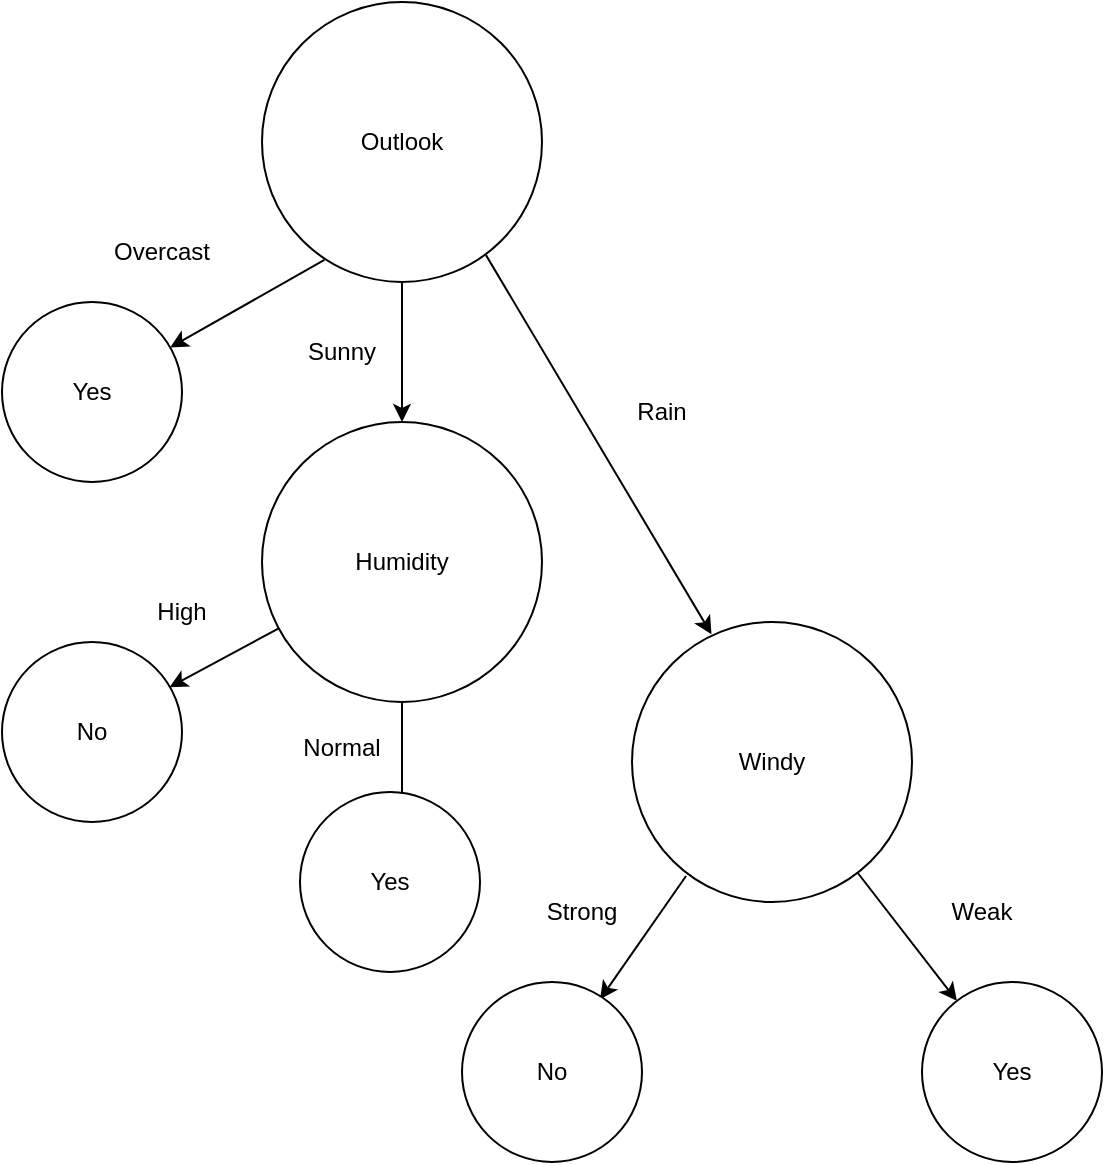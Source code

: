 <mxfile version="21.1.8" type="github">
  <diagram id="C5RBs43oDa-KdzZeNtuy" name="Page-1">
    <mxGraphModel dx="1050" dy="577" grid="1" gridSize="10" guides="1" tooltips="1" connect="1" arrows="1" fold="1" page="1" pageScale="1" pageWidth="827" pageHeight="1169" math="0" shadow="0">
      <root>
        <mxCell id="WIyWlLk6GJQsqaUBKTNV-0" />
        <mxCell id="WIyWlLk6GJQsqaUBKTNV-1" parent="WIyWlLk6GJQsqaUBKTNV-0" />
        <mxCell id="pQejEB6cQ_xvsdO-xQY7-11" value="Outlook" style="ellipse;whiteSpace=wrap;html=1;aspect=fixed;" parent="WIyWlLk6GJQsqaUBKTNV-1" vertex="1">
          <mxGeometry x="350" y="40" width="140" height="140" as="geometry" />
        </mxCell>
        <mxCell id="pQejEB6cQ_xvsdO-xQY7-12" value="Yes" style="ellipse;whiteSpace=wrap;html=1;aspect=fixed;direction=south;" parent="WIyWlLk6GJQsqaUBKTNV-1" vertex="1">
          <mxGeometry x="220" y="190" width="90" height="90" as="geometry" />
        </mxCell>
        <mxCell id="pQejEB6cQ_xvsdO-xQY7-13" value="" style="endArrow=classic;html=1;rounded=0;exitX=0.223;exitY=0.921;exitDx=0;exitDy=0;exitPerimeter=0;" parent="WIyWlLk6GJQsqaUBKTNV-1" source="pQejEB6cQ_xvsdO-xQY7-11" target="pQejEB6cQ_xvsdO-xQY7-12" edge="1">
          <mxGeometry width="50" height="50" relative="1" as="geometry">
            <mxPoint x="390" y="310" as="sourcePoint" />
            <mxPoint x="440" y="260" as="targetPoint" />
          </mxGeometry>
        </mxCell>
        <mxCell id="pQejEB6cQ_xvsdO-xQY7-14" value="Overcast" style="text;strokeColor=none;align=center;fillColor=none;html=1;verticalAlign=middle;whiteSpace=wrap;rounded=0;" parent="WIyWlLk6GJQsqaUBKTNV-1" vertex="1">
          <mxGeometry x="260" y="150" width="80" height="30" as="geometry" />
        </mxCell>
        <mxCell id="pQejEB6cQ_xvsdO-xQY7-15" value="Humidity" style="ellipse;whiteSpace=wrap;html=1;aspect=fixed;" parent="WIyWlLk6GJQsqaUBKTNV-1" vertex="1">
          <mxGeometry x="350" y="250" width="140" height="140" as="geometry" />
        </mxCell>
        <mxCell id="pQejEB6cQ_xvsdO-xQY7-16" value="" style="endArrow=classic;html=1;rounded=0;entryX=0.5;entryY=0;entryDx=0;entryDy=0;exitX=0.5;exitY=1;exitDx=0;exitDy=0;" parent="WIyWlLk6GJQsqaUBKTNV-1" source="pQejEB6cQ_xvsdO-xQY7-11" target="pQejEB6cQ_xvsdO-xQY7-15" edge="1">
          <mxGeometry width="50" height="50" relative="1" as="geometry">
            <mxPoint x="390" y="310" as="sourcePoint" />
            <mxPoint x="440" y="260" as="targetPoint" />
          </mxGeometry>
        </mxCell>
        <mxCell id="pQejEB6cQ_xvsdO-xQY7-20" value="" style="endArrow=classic;html=1;rounded=0;entryX=0.251;entryY=0.069;entryDx=0;entryDy=0;entryPerimeter=0;" parent="WIyWlLk6GJQsqaUBKTNV-1" source="pQejEB6cQ_xvsdO-xQY7-15" target="Ps5NgABwOvxrKIFeGiFW-1" edge="1">
          <mxGeometry width="50" height="50" relative="1" as="geometry">
            <mxPoint x="390" y="400" as="sourcePoint" />
            <mxPoint x="369.497" y="400.503" as="targetPoint" />
          </mxGeometry>
        </mxCell>
        <mxCell id="pQejEB6cQ_xvsdO-xQY7-21" value="High" style="text;strokeColor=none;align=center;fillColor=none;html=1;verticalAlign=middle;whiteSpace=wrap;rounded=0;" parent="WIyWlLk6GJQsqaUBKTNV-1" vertex="1">
          <mxGeometry x="270" y="330" width="80" height="30" as="geometry" />
        </mxCell>
        <mxCell id="pQejEB6cQ_xvsdO-xQY7-23" value="" style="endArrow=classic;html=1;rounded=0;exitX=0.193;exitY=0.907;exitDx=0;exitDy=0;exitPerimeter=0;entryX=0.096;entryY=0.233;entryDx=0;entryDy=0;entryPerimeter=0;" parent="WIyWlLk6GJQsqaUBKTNV-1" source="Ps5NgABwOvxrKIFeGiFW-6" target="Ps5NgABwOvxrKIFeGiFW-9" edge="1">
          <mxGeometry width="50" height="50" relative="1" as="geometry">
            <mxPoint x="560.483" y="463.737" as="sourcePoint" />
            <mxPoint x="520" y="540" as="targetPoint" />
          </mxGeometry>
        </mxCell>
        <mxCell id="pQejEB6cQ_xvsdO-xQY7-26" value="" style="endArrow=classic;html=1;rounded=0;entryX=0.284;entryY=0.044;entryDx=0;entryDy=0;entryPerimeter=0;exitX=0.8;exitY=0.904;exitDx=0;exitDy=0;exitPerimeter=0;" parent="WIyWlLk6GJQsqaUBKTNV-1" source="pQejEB6cQ_xvsdO-xQY7-11" target="Ps5NgABwOvxrKIFeGiFW-6" edge="1">
          <mxGeometry width="50" height="50" relative="1" as="geometry">
            <mxPoint x="460" y="160" as="sourcePoint" />
            <mxPoint x="590" y="350" as="targetPoint" />
          </mxGeometry>
        </mxCell>
        <mxCell id="pQejEB6cQ_xvsdO-xQY7-36" value="" style="endArrow=classic;html=1;rounded=0;exitX=0.5;exitY=1;exitDx=0;exitDy=0;" parent="WIyWlLk6GJQsqaUBKTNV-1" source="pQejEB6cQ_xvsdO-xQY7-15" edge="1">
          <mxGeometry width="50" height="50" relative="1" as="geometry">
            <mxPoint x="420" y="390" as="sourcePoint" />
            <mxPoint x="420" y="450" as="targetPoint" />
          </mxGeometry>
        </mxCell>
        <mxCell id="Ps5NgABwOvxrKIFeGiFW-0" value="Sunny" style="text;strokeColor=none;align=center;fillColor=none;html=1;verticalAlign=middle;whiteSpace=wrap;rounded=0;" vertex="1" parent="WIyWlLk6GJQsqaUBKTNV-1">
          <mxGeometry x="350" y="200" width="80" height="30" as="geometry" />
        </mxCell>
        <mxCell id="Ps5NgABwOvxrKIFeGiFW-1" value="No" style="ellipse;whiteSpace=wrap;html=1;aspect=fixed;direction=south;" vertex="1" parent="WIyWlLk6GJQsqaUBKTNV-1">
          <mxGeometry x="220" y="360" width="90" height="90" as="geometry" />
        </mxCell>
        <mxCell id="Ps5NgABwOvxrKIFeGiFW-2" value="Yes" style="ellipse;whiteSpace=wrap;html=1;aspect=fixed;direction=south;" vertex="1" parent="WIyWlLk6GJQsqaUBKTNV-1">
          <mxGeometry x="369" y="435" width="90" height="90" as="geometry" />
        </mxCell>
        <mxCell id="Ps5NgABwOvxrKIFeGiFW-5" value="Normal" style="text;strokeColor=none;align=center;fillColor=none;html=1;verticalAlign=middle;whiteSpace=wrap;rounded=0;" vertex="1" parent="WIyWlLk6GJQsqaUBKTNV-1">
          <mxGeometry x="350" y="398" width="80" height="30" as="geometry" />
        </mxCell>
        <mxCell id="Ps5NgABwOvxrKIFeGiFW-6" value="Windy" style="ellipse;whiteSpace=wrap;html=1;aspect=fixed;" vertex="1" parent="WIyWlLk6GJQsqaUBKTNV-1">
          <mxGeometry x="535" y="350" width="140" height="140" as="geometry" />
        </mxCell>
        <mxCell id="Ps5NgABwOvxrKIFeGiFW-7" value="Rain" style="text;strokeColor=none;align=center;fillColor=none;html=1;verticalAlign=middle;whiteSpace=wrap;rounded=0;" vertex="1" parent="WIyWlLk6GJQsqaUBKTNV-1">
          <mxGeometry x="510" y="230" width="80" height="30" as="geometry" />
        </mxCell>
        <mxCell id="Ps5NgABwOvxrKIFeGiFW-8" value="Strong" style="text;strokeColor=none;align=center;fillColor=none;html=1;verticalAlign=middle;whiteSpace=wrap;rounded=0;" vertex="1" parent="WIyWlLk6GJQsqaUBKTNV-1">
          <mxGeometry x="470" y="480" width="80" height="30" as="geometry" />
        </mxCell>
        <mxCell id="Ps5NgABwOvxrKIFeGiFW-9" value="No" style="ellipse;whiteSpace=wrap;html=1;aspect=fixed;direction=south;" vertex="1" parent="WIyWlLk6GJQsqaUBKTNV-1">
          <mxGeometry x="450" y="530" width="90" height="90" as="geometry" />
        </mxCell>
        <mxCell id="Ps5NgABwOvxrKIFeGiFW-11" value="Yes" style="ellipse;whiteSpace=wrap;html=1;aspect=fixed;direction=south;" vertex="1" parent="WIyWlLk6GJQsqaUBKTNV-1">
          <mxGeometry x="680" y="530" width="90" height="90" as="geometry" />
        </mxCell>
        <mxCell id="Ps5NgABwOvxrKIFeGiFW-12" value="" style="endArrow=classic;html=1;rounded=0;" edge="1" parent="WIyWlLk6GJQsqaUBKTNV-1" source="Ps5NgABwOvxrKIFeGiFW-6" target="Ps5NgABwOvxrKIFeGiFW-11">
          <mxGeometry width="50" height="50" relative="1" as="geometry">
            <mxPoint x="500" y="450" as="sourcePoint" />
            <mxPoint x="550" y="400" as="targetPoint" />
          </mxGeometry>
        </mxCell>
        <mxCell id="Ps5NgABwOvxrKIFeGiFW-13" value="Weak" style="text;strokeColor=none;align=center;fillColor=none;html=1;verticalAlign=middle;whiteSpace=wrap;rounded=0;" vertex="1" parent="WIyWlLk6GJQsqaUBKTNV-1">
          <mxGeometry x="670" y="480" width="80" height="30" as="geometry" />
        </mxCell>
      </root>
    </mxGraphModel>
  </diagram>
</mxfile>

